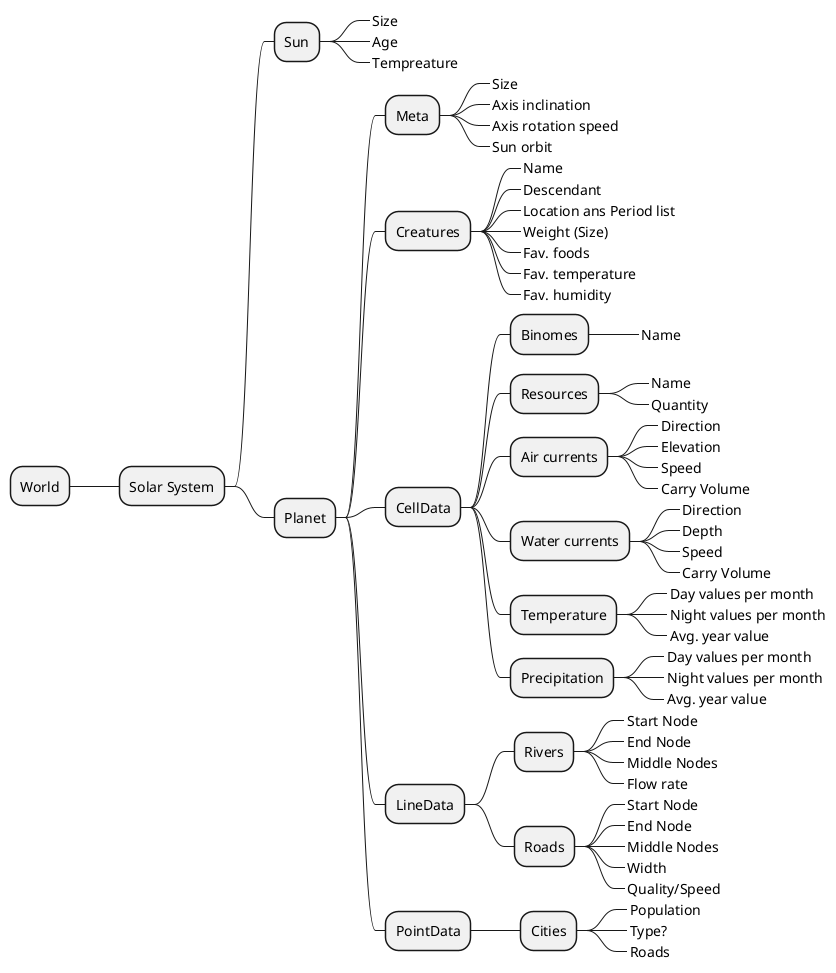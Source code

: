@startmindmap Data Structure overview
* World
** Solar System

*** Sun
****_ Size
****_ Age
****_ Tempreature

*** Planet

**** Meta
*****_ Size
*****_ Axis inclination
*****_ Axis rotation speed
*****_ Sun orbit

**** Creatures
*****_ Name
*****_ Descendant
*****_ Location ans Period list
*****_ Weight (Size)
*****_ Fav. foods
*****_ Fav. temperature
*****_ Fav. humidity

**** CellData
***** Binomes
******_ Name
***** Resources
******_ Name
******_ Quantity

***** Air currents
******_ Direction
******_ Elevation
******_ Speed
******_ Carry Volume
***** Water currents
******_ Direction
******_ Depth
******_ Speed
******_ Carry Volume
***** Temperature
******_ Day values per month
******_ Night values per month
******_ Avg. year value
***** Precipitation
******_ Day values per month
******_ Night values per month
******_ Avg. year value

**** LineData
***** Rivers
******_ Start Node
******_ End Node
******_ Middle Nodes
******_ Flow rate
***** Roads
******_ Start Node
******_ End Node
******_ Middle Nodes
******_ Width
******_ Quality/Speed

**** PointData
***** Cities
******_ Population
******_ Type?
******_ Roads



@endmindmap